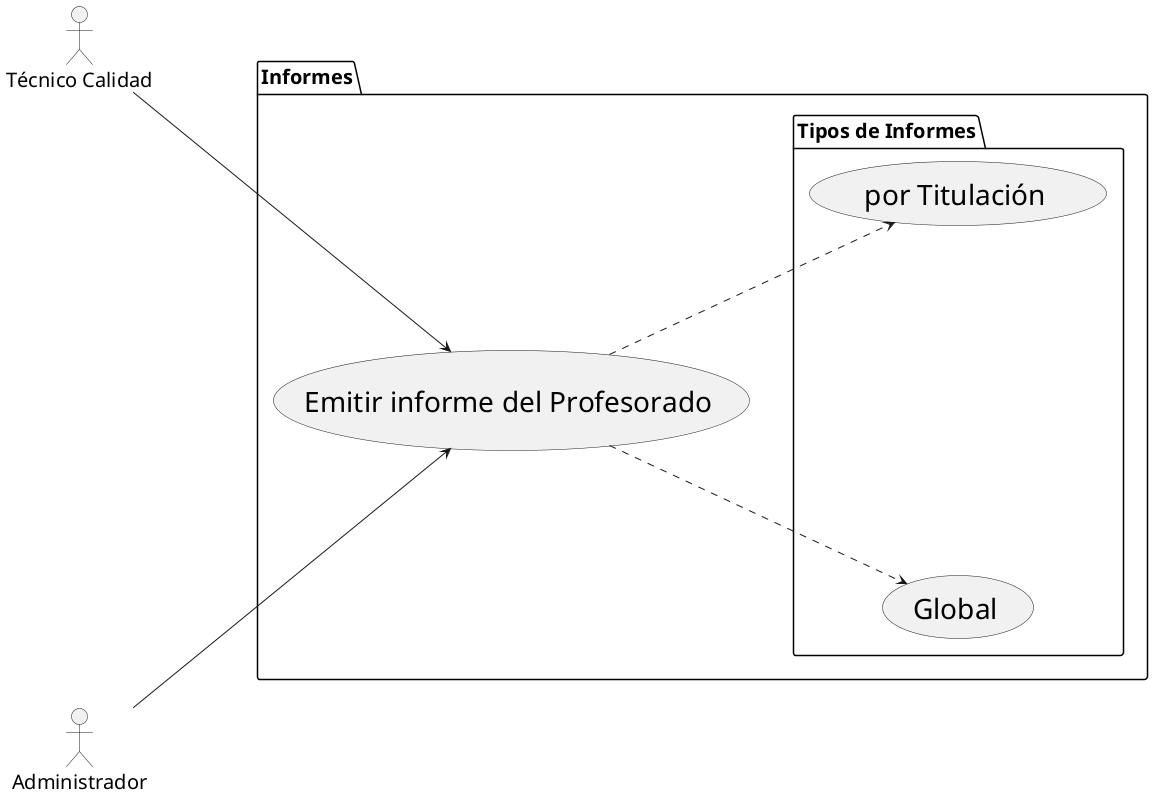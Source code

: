 @startuml
left to right direction

skinparam actor {
    FontSize 20
}

skinparam usecase {
    FontSize 28
}

skinparam package {
    FontSize 20
}

skinparam nodesep 350

actor "Técnico Calidad" as tec
actor "Administrador" as admin

package "Informes" as informes {
    usecase "Emitir informe del Profesorado" as emitirInforme
    package "Tipos de Informes" {
        usecase "por Titulación" as titulacion
        usecase "Global" as global
    }
}

emitirInforme ..> titulacion
emitirInforme ..> global

tec ---> emitirInforme
admin ---> emitirInforme
@enduml